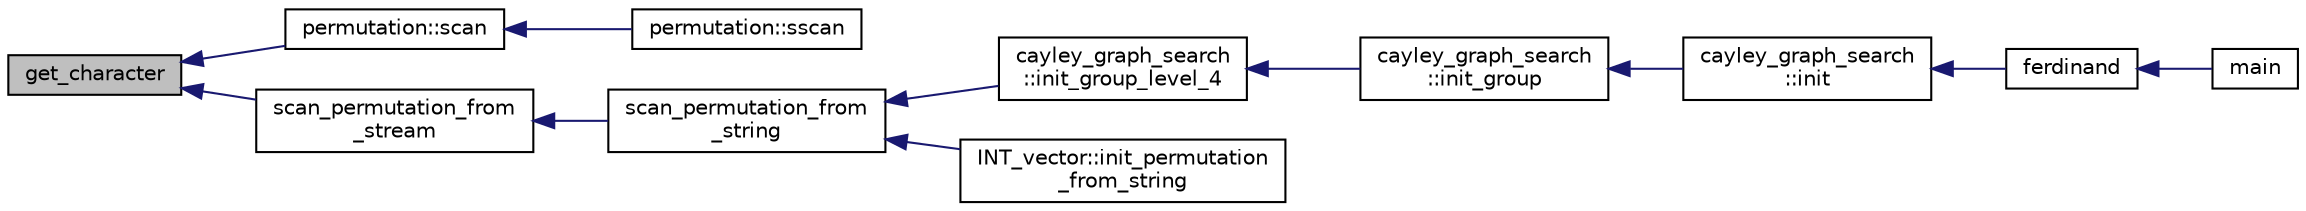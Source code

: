 digraph "get_character"
{
  edge [fontname="Helvetica",fontsize="10",labelfontname="Helvetica",labelfontsize="10"];
  node [fontname="Helvetica",fontsize="10",shape=record];
  rankdir="LR";
  Node513 [label="get_character",height=0.2,width=0.4,color="black", fillcolor="grey75", style="filled", fontcolor="black"];
  Node513 -> Node514 [dir="back",color="midnightblue",fontsize="10",style="solid",fontname="Helvetica"];
  Node514 [label="permutation::scan",height=0.2,width=0.4,color="black", fillcolor="white", style="filled",URL="$d0/d08/classpermutation.html#a826e0fbc7234cbbff949d3e31a863d0a"];
  Node514 -> Node515 [dir="back",color="midnightblue",fontsize="10",style="solid",fontname="Helvetica"];
  Node515 [label="permutation::sscan",height=0.2,width=0.4,color="black", fillcolor="white", style="filled",URL="$d0/d08/classpermutation.html#a7074b329f809b23ba083e1a74b90bd03"];
  Node513 -> Node516 [dir="back",color="midnightblue",fontsize="10",style="solid",fontname="Helvetica"];
  Node516 [label="scan_permutation_from\l_stream",height=0.2,width=0.4,color="black", fillcolor="white", style="filled",URL="$d4/d74/util_8_c.html#adf84ccaf0a1fda4496d2f60a33c53b88"];
  Node516 -> Node517 [dir="back",color="midnightblue",fontsize="10",style="solid",fontname="Helvetica"];
  Node517 [label="scan_permutation_from\l_string",height=0.2,width=0.4,color="black", fillcolor="white", style="filled",URL="$d4/d74/util_8_c.html#a93f8c29fa198eae428b44a2dd0eb51bd"];
  Node517 -> Node518 [dir="back",color="midnightblue",fontsize="10",style="solid",fontname="Helvetica"];
  Node518 [label="cayley_graph_search\l::init_group_level_4",height=0.2,width=0.4,color="black", fillcolor="white", style="filled",URL="$de/dae/classcayley__graph__search.html#a6593f90cd91bea8c23fe71acca05655e"];
  Node518 -> Node519 [dir="back",color="midnightblue",fontsize="10",style="solid",fontname="Helvetica"];
  Node519 [label="cayley_graph_search\l::init_group",height=0.2,width=0.4,color="black", fillcolor="white", style="filled",URL="$de/dae/classcayley__graph__search.html#adbce2e517a8ed979f53e8aeb043cf4ca"];
  Node519 -> Node520 [dir="back",color="midnightblue",fontsize="10",style="solid",fontname="Helvetica"];
  Node520 [label="cayley_graph_search\l::init",height=0.2,width=0.4,color="black", fillcolor="white", style="filled",URL="$de/dae/classcayley__graph__search.html#add9c6434abeaebac4a07bc03cb21672d"];
  Node520 -> Node521 [dir="back",color="midnightblue",fontsize="10",style="solid",fontname="Helvetica"];
  Node521 [label="ferdinand",height=0.2,width=0.4,color="black", fillcolor="white", style="filled",URL="$da/df3/ferdinand_8_c.html#a322b57727d23cf5a0932f11c30ea18d9"];
  Node521 -> Node522 [dir="back",color="midnightblue",fontsize="10",style="solid",fontname="Helvetica"];
  Node522 [label="main",height=0.2,width=0.4,color="black", fillcolor="white", style="filled",URL="$da/df3/ferdinand_8_c.html#a3c04138a5bfe5d72780bb7e82a18e627"];
  Node517 -> Node523 [dir="back",color="midnightblue",fontsize="10",style="solid",fontname="Helvetica"];
  Node523 [label="INT_vector::init_permutation\l_from_string",height=0.2,width=0.4,color="black", fillcolor="white", style="filled",URL="$d0/de0/class_i_n_t__vector.html#a73a03d4d965633ee099a7b66f3f78e35"];
}
